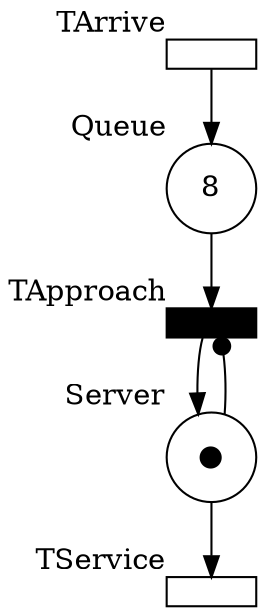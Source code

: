 digraph {
	node [forcelabels=true]
	Queue [label=8 fixedsize=true height=0.6 shape=circle width=0.6 xlabel=Queue]
	Server [label=<&#9679;> fixedsize=true height=0.6 shape=circle width=0.6 xlabel=Server]
	TArrive [label="" color=black fixedsize=true height=0.2 shape=rectangle width=0.6 xlabel=TArrive]
	TArrive -> Queue
	TApproach [label="" color=black fixedsize=true height=0.2 shape=rectangle style=filled width=0.6 xlabel=TApproach]
	Queue -> TApproach
	TApproach -> Server
	Server -> TApproach [arrowhead=dot]
	TService [label="" color=black fixedsize=true height=0.2 shape=rectangle width=0.6 xlabel=TService]
	Server -> TService
}
